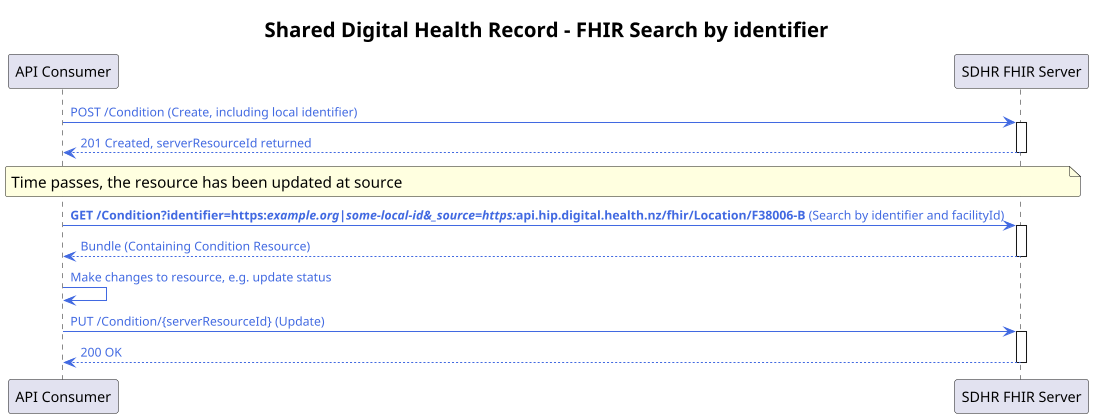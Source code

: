 @startuml

skinparam dpi 100 
scale max 350 width

skinparam ActivityDiamondBackgroundColor #RoyalBlue
skinparam ArrowColor #RoyalBlue   
skinparam ArrowFontColor #RoyalBlue   
skinparam ArrowFontSize 12
skinparam ArrowMessageAlignment right
skinparam BoxPadding 10
skinparam ClassFontSize 16
skinparam ClassFontStyle bold
skinparam ClassStereotypeFontSize 16
skinparam dpi 300
skinparam FooterFontSize 14
skinparam FooterFontStyle italic
skinparam LegendBackgroundColor #Snow
skinparam LegendFontName Helvetica
skinparam LegendFontSize 16
skinparam linetype ortho
skinparam nodesep 70
skinparam NoteBackgroundColor #LightYellow
skinparam NoteFontSize 15
skinparam NoteTextAlignment left
skinparam ranksep 60
skinparam roundcorner 5
skinparam TitleFontSize 20

title "Shared Digital Health Record - FHIR Search by identifier"

participant "API Consumer" as Client
participant "SDHR FHIR Server" as Server

Client -> Server: POST /Condition (Create, including local identifier)
activate Server
Server --> Client: 201 Created, serverResourceId returned
deactivate Server

note over Client, Server: Time passes, the resource has been updated at source

Client -> Server: **GET /Condition?identifier=https://example.org|some-local-id&_source=https://api.hip.digital.health.nz/fhir/Location/F38006-B** (Search by identifier and facilityId)
activate Server
Server --> Client: Bundle (Containing Condition Resource)
deactivate Server
Client -> Client: Make changes to resource, e.g. update status
Client -> Server: PUT /Condition/{serverResourceId} (Update)
activate Server
Server --> Client: 200 OK
deactivate Server

@enduml
